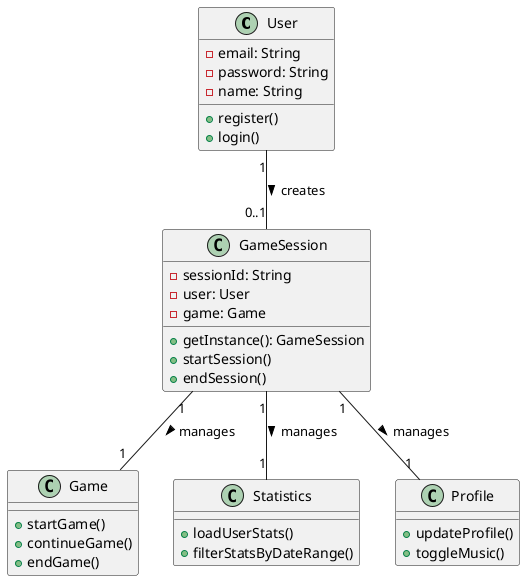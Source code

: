 @startuml

' Классы:
'-------------

class User {
 - email: String
 - password: String
 - name: String
 + register()
 + login()
}

class Game {
 + startGame()
 + continueGame()
 + endGame()
}

class Statistics {
 + loadUserStats()
 + filterStatsByDateRange()
}

class Profile {
 + updateProfile()
 + toggleMusic()
}

class GameSession {
 - sessionId: String
 - user: User
 - game: Game
 + getInstance(): GameSession
 + startSession()
 + endSession()
}

' Ассоциации:
'-------------

User "1" -- "0..1" GameSession : creates >
GameSession "1" -- "1" Game : manages >
GameSession "1" -- "1" Statistics : manages >
GameSession "1" -- "1" Profile : manages >

@enduml
